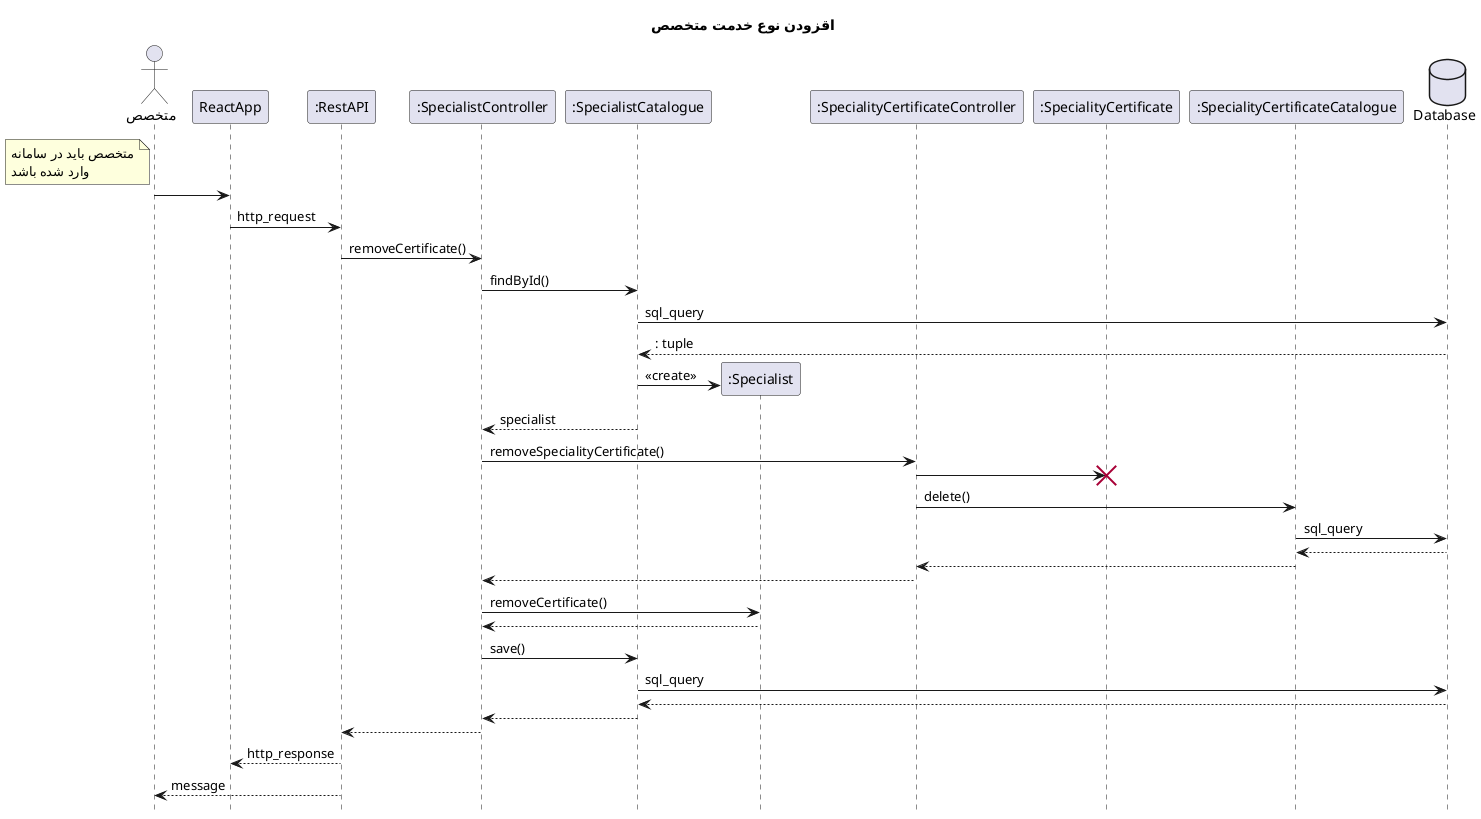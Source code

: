 @startuml logout
hide footbox
title اقزودن نوع خدمت متخصص
actor       "متخصص" as user
participant ReactApp
participant ":RestAPI" as RestAPI
participant ":SpecialistController" as SpecialistController
participant ":SpecialistCatalogue" as SpecialistCatalogue
participant ":Specialist" as Specialist
participant ":SpecialityCertificateController" as SpecialityCertificateController
participant ":SpecialityCertificate" as SpecialityCertificate
participant ":SpecialityCertificateCatalogue" as SpecialityCertificateCatalogue
database Database

note left of user
    متخصص باید در سامانه
    وارد شده باشد
end note

user -> ReactApp: 
ReactApp -> RestAPI : http_request
RestAPI -> SpecialistController : removeCertificate()
SpecialistController -> SpecialistCatalogue : findById()
SpecialistCatalogue -> Database: sql_query
return: tuple
SpecialistCatalogue -> Specialist ** :<<create>>
SpecialistCatalogue --> SpecialistController : specialist
SpecialistController -> SpecialityCertificateController: removeSpecialityCertificate()
SpecialityCertificateController -> SpecialityCertificate !!
SpecialityCertificateController -> SpecialityCertificateCatalogue : delete()
SpecialityCertificateCatalogue -> Database: sql_query
return
SpecialityCertificateCatalogue --> SpecialityCertificateController
SpecialityCertificateController --> SpecialistController

SpecialistController -> Specialist : removeCertificate()
return
SpecialistController -> SpecialistCatalogue: save()
SpecialistCatalogue ->Database: sql_query
return
SpecialistCatalogue --> SpecialistController
SpecialistController --> RestAPI
RestAPI --> ReactApp : http_response
RestAPI --> user: message

@enduml